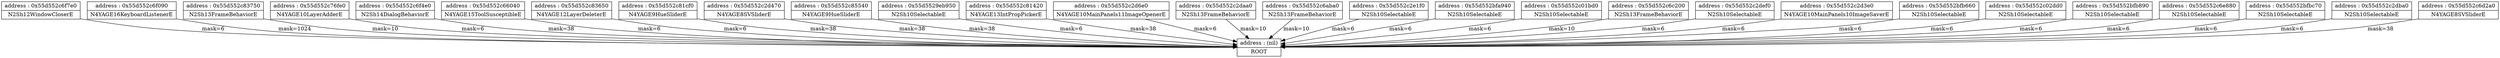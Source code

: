 digraph {
	node [shape=record]
	"node(nil)" [label = "{address : (nil) | ROOT}"];

	"node0x55d552c6f7e0" -> "node(nil)" [color=black, label="mask=6"];
	"node0x55d552c6f090" -> "node(nil)" [color=black, label="mask=1024"];
	"node0x55d552c83750" -> "node(nil)" [color=black, label="mask=10"];
	"node0x55d552c76fe0" -> "node(nil)" [color=black, label="mask=6"];
	"node0x55d552c6f4e0" -> "node(nil)" [color=black, label="mask=38"];
	"node0x55d552c66040" -> "node(nil)" [color=black, label="mask=6"];
	"node0x55d552c83650" -> "node(nil)" [color=black, label="mask=6"];
	"node0x55d552c81cf0" -> "node(nil)" [color=black, label="mask=38"];
	"node0x55d552c2d470" -> "node(nil)" [color=black, label="mask=38"];
	"node0x55d552c85540" -> "node(nil)" [color=black, label="mask=38"];
	"node0x55d5529eb950" -> "node(nil)" [color=black, label="mask=6"];
	"node0x55d552c81420" -> "node(nil)" [color=black, label="mask=38"];
	"node0x55d552c2d6e0" -> "node(nil)" [color=black, label="mask=6"];
	"node0x55d552c2daa0" -> "node(nil)" [color=black, label="mask=10"];
	"node0x55d552c6aba0" -> "node(nil)" [color=black, label="mask=10"];
	"node0x55d552c2e1f0" -> "node(nil)" [color=black, label="mask=6"];
	"node0x55d552bfa940" -> "node(nil)" [color=black, label="mask=6"];
	"node0x55d552c01bd0" -> "node(nil)" [color=black, label="mask=6"];
	"node0x55d552c6c200" -> "node(nil)" [color=black, label="mask=10"];
	"node0x55d552c2def0" -> "node(nil)" [color=black, label="mask=6"];
	"node0x55d552c2d3e0" -> "node(nil)" [color=black, label="mask=6"];
	"node0x55d552bfb660" -> "node(nil)" [color=black, label="mask=6"];
	"node0x55d552c02dd0" -> "node(nil)" [color=black, label="mask=6"];
	"node0x55d552bfb890" -> "node(nil)" [color=black, label="mask=6"];
	"node0x55d552c6e880" -> "node(nil)" [color=black, label="mask=6"];
	"node0x55d552bfbc70" -> "node(nil)" [color=black, label="mask=6"];
	"node0x55d552c2dba0" -> "node(nil)" [color=black, label="mask=6"];
	"node0x55d552c6d2a0" -> "node(nil)" [color=black, label="mask=38"];
	"node0x55d552c6f7e0" [label = "{address : 0x55d552c6f7e0 | N2Sh12WindowCloserE}"];

	"node0x55d552c6f090" [label = "{address : 0x55d552c6f090 | N4YAGE16KeyboardListenerE}"];

	"node0x55d552c83750" [label = "{address : 0x55d552c83750 | N2Sh13FrameBehaviorE}"];

	"node0x55d552c76fe0" [label = "{address : 0x55d552c76fe0 | N4YAGE10LayerAdderE}"];

	"node0x55d552c6f4e0" [label = "{address : 0x55d552c6f4e0 | N2Sh14DialogBehaviorE}"];

	"node0x55d552c66040" [label = "{address : 0x55d552c66040 | N4YAGE15ToolSusceptibleE}"];

	"node0x55d552c83650" [label = "{address : 0x55d552c83650 | N4YAGE12LayerDeleterE}"];

	"node0x55d552c81cf0" [label = "{address : 0x55d552c81cf0 | N4YAGE9HueSliderE}"];

	"node0x55d552c2d470" [label = "{address : 0x55d552c2d470 | N4YAGE8SVSliderE}"];

	"node0x55d552c85540" [label = "{address : 0x55d552c85540 | N4YAGE9HueSliderE}"];

	"node0x55d5529eb950" [label = "{address : 0x55d5529eb950 | N2Sh10SelectableE}"];

	"node0x55d552c81420" [label = "{address : 0x55d552c81420 | N4YAGE13IntPropPickerE}"];

	"node0x55d552c2d6e0" [label = "{address : 0x55d552c2d6e0 | N4YAGE10MainPanels11ImageOpenerE}"];

	"node0x55d552c2daa0" [label = "{address : 0x55d552c2daa0 | N2Sh13FrameBehaviorE}"];

	"node0x55d552c6aba0" [label = "{address : 0x55d552c6aba0 | N2Sh13FrameBehaviorE}"];

	"node0x55d552c2e1f0" [label = "{address : 0x55d552c2e1f0 | N2Sh10SelectableE}"];

	"node0x55d552bfa940" [label = "{address : 0x55d552bfa940 | N2Sh10SelectableE}"];

	"node0x55d552c01bd0" [label = "{address : 0x55d552c01bd0 | N2Sh10SelectableE}"];

	"node0x55d552c6c200" [label = "{address : 0x55d552c6c200 | N2Sh13FrameBehaviorE}"];

	"node0x55d552c2def0" [label = "{address : 0x55d552c2def0 | N2Sh10SelectableE}"];

	"node0x55d552c2d3e0" [label = "{address : 0x55d552c2d3e0 | N4YAGE10MainPanels10ImageSaverE}"];

	"node0x55d552bfb660" [label = "{address : 0x55d552bfb660 | N2Sh10SelectableE}"];

	"node0x55d552c02dd0" [label = "{address : 0x55d552c02dd0 | N2Sh10SelectableE}"];

	"node0x55d552bfb890" [label = "{address : 0x55d552bfb890 | N2Sh10SelectableE}"];

	"node0x55d552c6e880" [label = "{address : 0x55d552c6e880 | N2Sh10SelectableE}"];

	"node0x55d552bfbc70" [label = "{address : 0x55d552bfbc70 | N2Sh10SelectableE}"];

	"node0x55d552c2dba0" [label = "{address : 0x55d552c2dba0 | N2Sh10SelectableE}"];

	"node0x55d552c6d2a0" [label = "{address : 0x55d552c6d2a0 | N4YAGE8SVSliderE}"];

}
